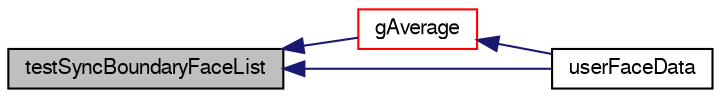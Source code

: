 digraph "testSyncBoundaryFaceList"
{
  bgcolor="transparent";
  edge [fontname="FreeSans",fontsize="10",labelfontname="FreeSans",labelfontsize="10"];
  node [fontname="FreeSans",fontsize="10",shape=record];
  rankdir="LR";
  Node15951 [label="testSyncBoundaryFaceList",height=0.2,width=0.4,color="black", fillcolor="grey75", style="filled", fontcolor="black"];
  Node15951 -> Node15952 [dir="back",color="midnightblue",fontsize="10",style="solid",fontname="FreeSans"];
  Node15952 [label="gAverage",height=0.2,width=0.4,color="red",URL="$a24662.html#a7e4205ba28cb720bb897769658b2bcc2",tooltip="Helper: calculate average. "];
  Node15952 -> Node15962 [dir="back",color="midnightblue",fontsize="10",style="solid",fontname="FreeSans"];
  Node15962 [label="userFaceData",height=0.2,width=0.4,color="black",URL="$a24662.html#a2cb6efa4184bedfbed60b069881c26a3"];
  Node15951 -> Node15962 [dir="back",color="midnightblue",fontsize="10",style="solid",fontname="FreeSans"];
}

